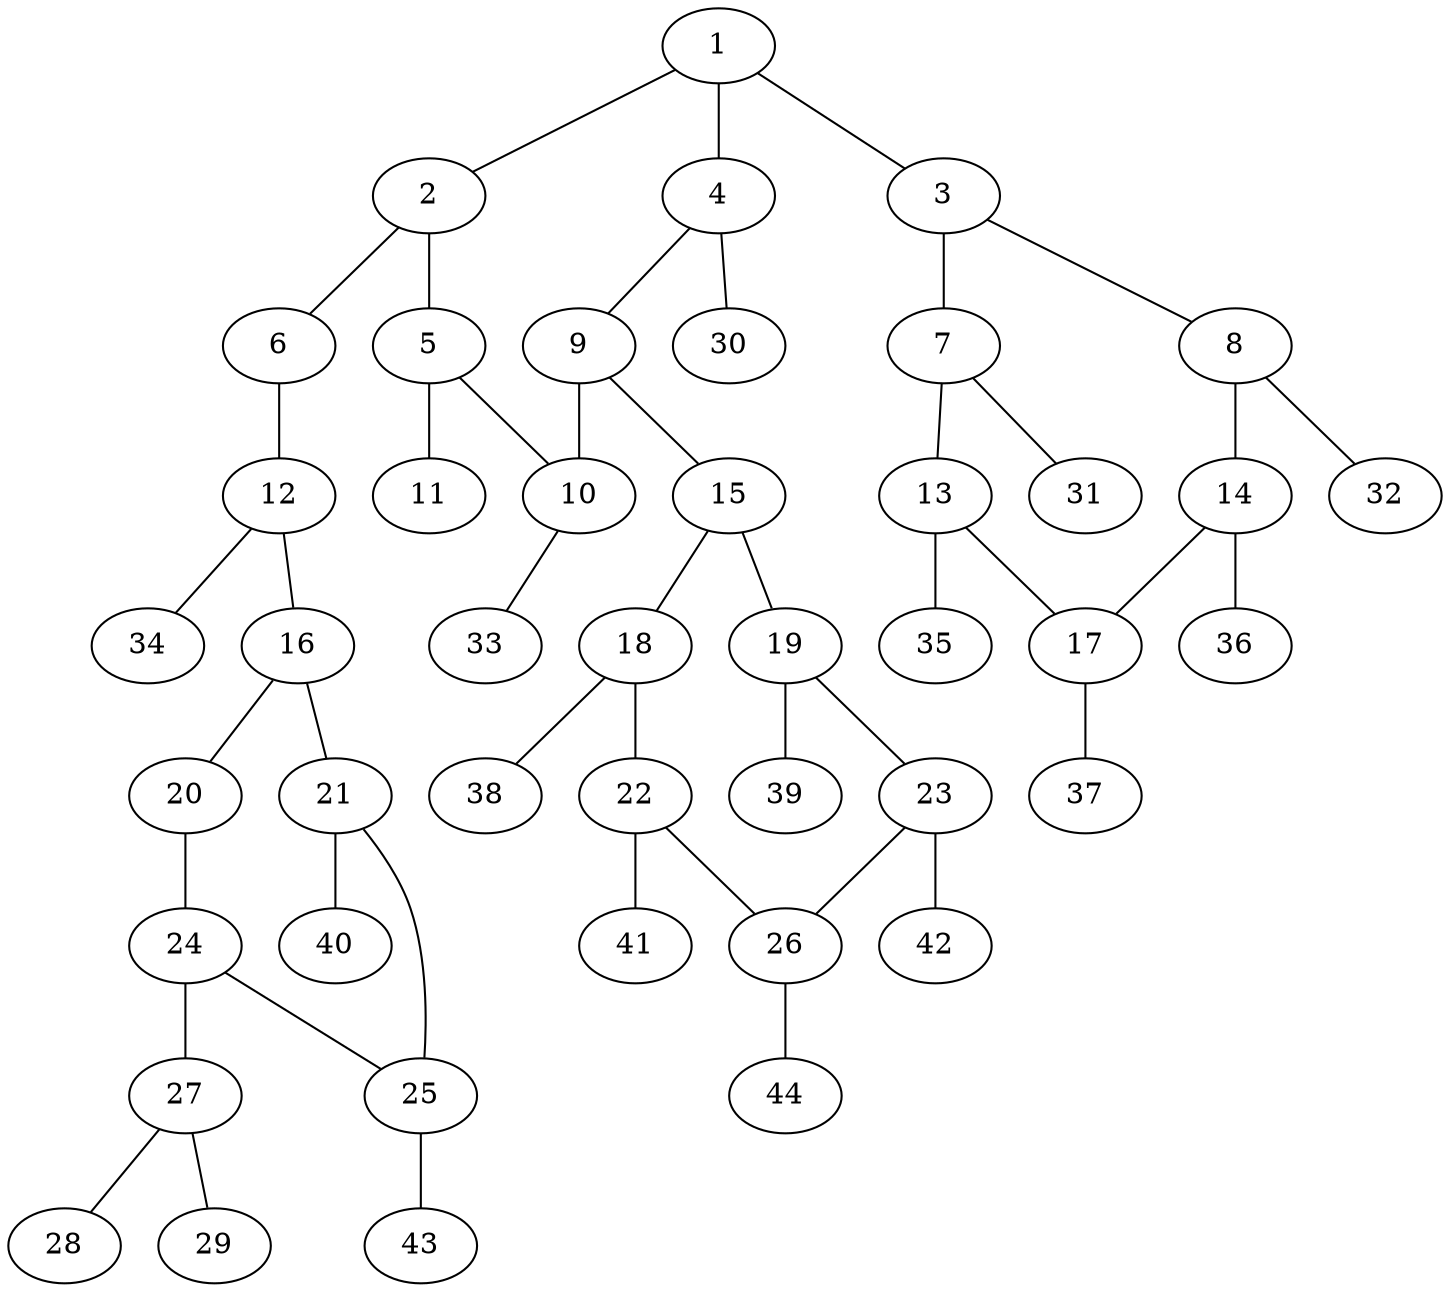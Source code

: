 graph molecule_2599 {
	1	 [chem=C];
	2	 [chem=N];
	1 -- 2	 [valence=1];
	3	 [chem=C];
	1 -- 3	 [valence=1];
	4	 [chem=C];
	1 -- 4	 [valence=2];
	5	 [chem=C];
	2 -- 5	 [valence=1];
	6	 [chem=N];
	2 -- 6	 [valence=1];
	7	 [chem=C];
	3 -- 7	 [valence=2];
	8	 [chem=C];
	3 -- 8	 [valence=1];
	9	 [chem=C];
	4 -- 9	 [valence=1];
	30	 [chem=H];
	4 -- 30	 [valence=1];
	10	 [chem=C];
	5 -- 10	 [valence=1];
	11	 [chem=O];
	5 -- 11	 [valence=2];
	12	 [chem=C];
	6 -- 12	 [valence=2];
	13	 [chem=C];
	7 -- 13	 [valence=1];
	31	 [chem=H];
	7 -- 31	 [valence=1];
	14	 [chem=C];
	8 -- 14	 [valence=2];
	32	 [chem=H];
	8 -- 32	 [valence=1];
	9 -- 10	 [valence=2];
	15	 [chem=C];
	9 -- 15	 [valence=1];
	33	 [chem=H];
	10 -- 33	 [valence=1];
	16	 [chem=C];
	12 -- 16	 [valence=1];
	34	 [chem=H];
	12 -- 34	 [valence=1];
	17	 [chem=C];
	13 -- 17	 [valence=2];
	35	 [chem=H];
	13 -- 35	 [valence=1];
	14 -- 17	 [valence=1];
	36	 [chem=H];
	14 -- 36	 [valence=1];
	18	 [chem=C];
	15 -- 18	 [valence=1];
	19	 [chem=C];
	15 -- 19	 [valence=2];
	20	 [chem=O];
	16 -- 20	 [valence=1];
	21	 [chem=C];
	16 -- 21	 [valence=2];
	37	 [chem=H];
	17 -- 37	 [valence=1];
	22	 [chem=C];
	18 -- 22	 [valence=2];
	38	 [chem=H];
	18 -- 38	 [valence=1];
	23	 [chem=C];
	19 -- 23	 [valence=1];
	39	 [chem=H];
	19 -- 39	 [valence=1];
	24	 [chem=C];
	20 -- 24	 [valence=1];
	25	 [chem=C];
	21 -- 25	 [valence=1];
	40	 [chem=H];
	21 -- 40	 [valence=1];
	26	 [chem=C];
	22 -- 26	 [valence=1];
	41	 [chem=H];
	22 -- 41	 [valence=1];
	23 -- 26	 [valence=2];
	42	 [chem=H];
	23 -- 42	 [valence=1];
	24 -- 25	 [valence=2];
	27	 [chem=N];
	24 -- 27	 [valence=1];
	43	 [chem=H];
	25 -- 43	 [valence=1];
	44	 [chem=H];
	26 -- 44	 [valence=1];
	28	 [chem=O];
	27 -- 28	 [valence=2];
	29	 [chem=O];
	27 -- 29	 [valence=1];
}
